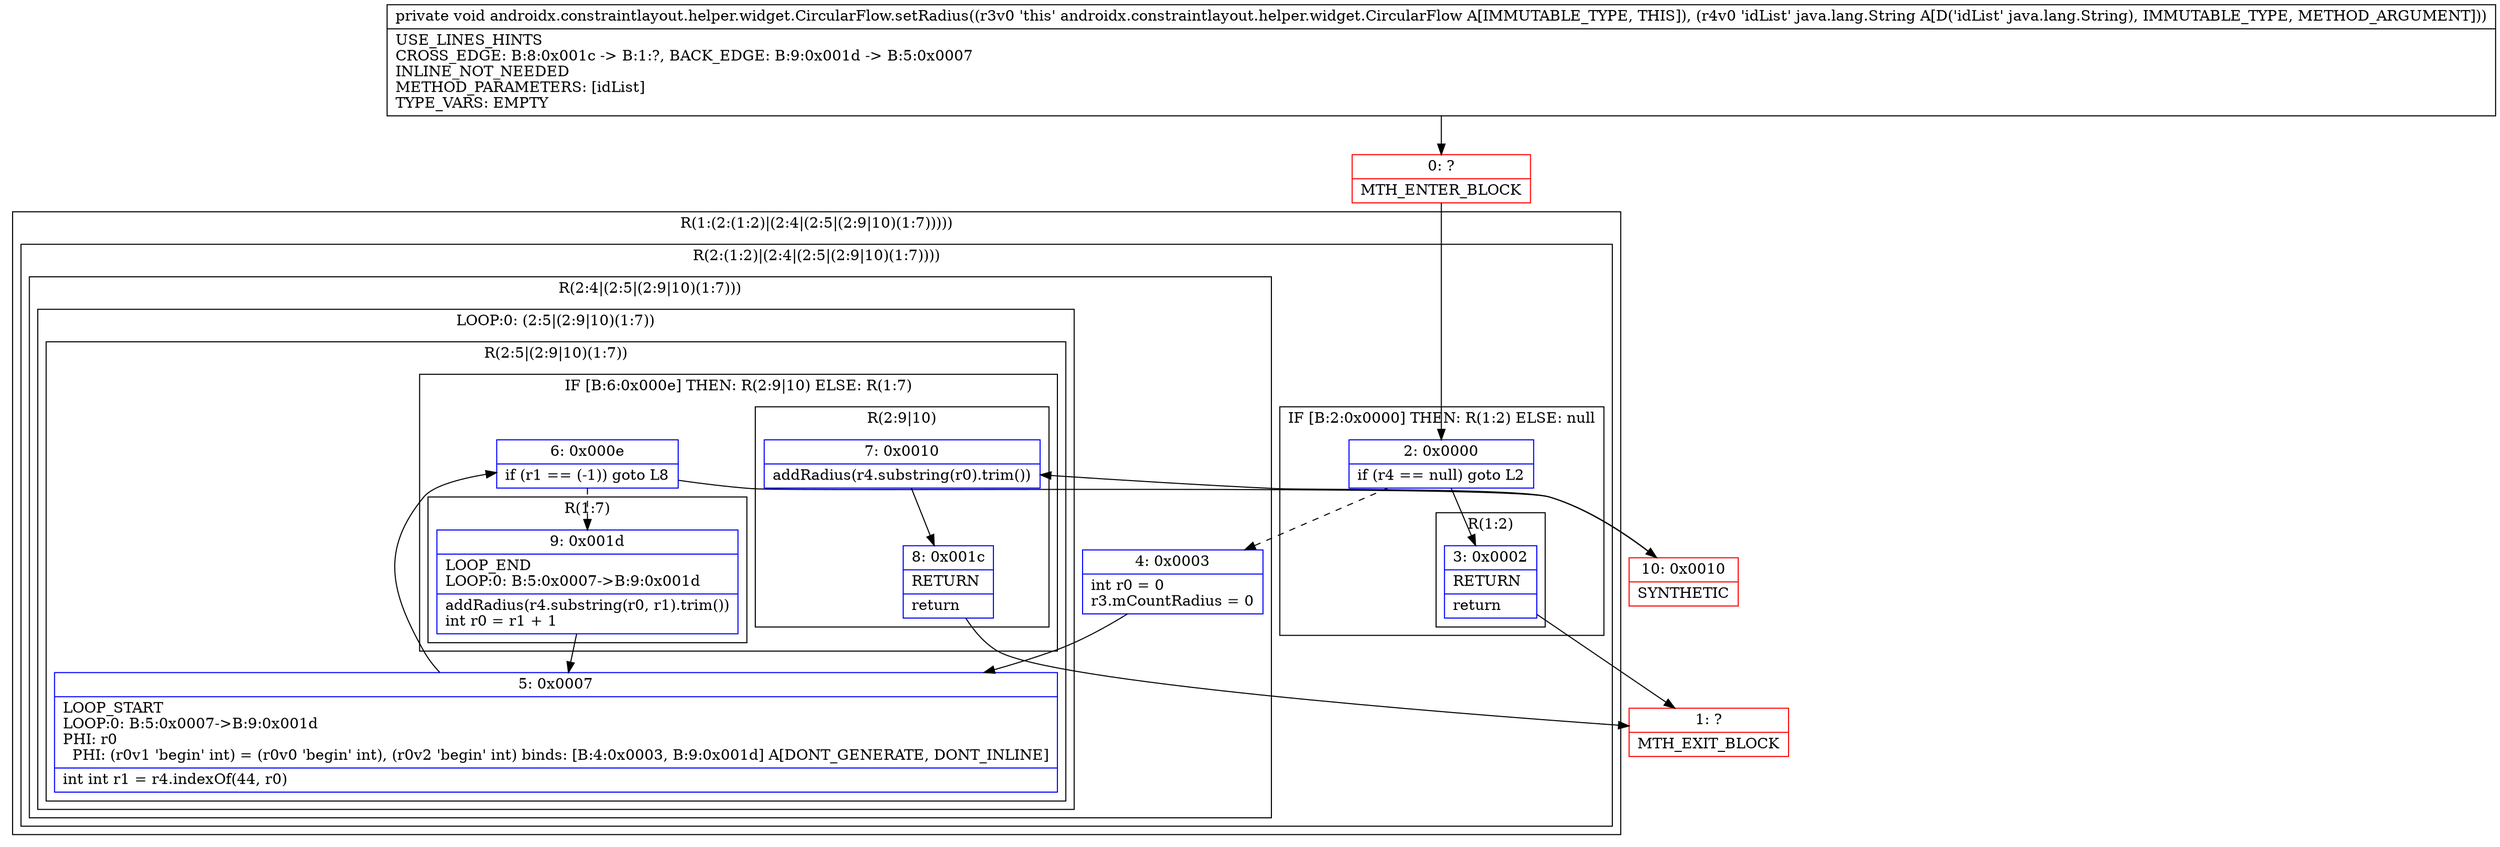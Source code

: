 digraph "CFG forandroidx.constraintlayout.helper.widget.CircularFlow.setRadius(Ljava\/lang\/String;)V" {
subgraph cluster_Region_223008304 {
label = "R(1:(2:(1:2)|(2:4|(2:5|(2:9|10)(1:7)))))";
node [shape=record,color=blue];
subgraph cluster_Region_1019361165 {
label = "R(2:(1:2)|(2:4|(2:5|(2:9|10)(1:7))))";
node [shape=record,color=blue];
subgraph cluster_IfRegion_350306680 {
label = "IF [B:2:0x0000] THEN: R(1:2) ELSE: null";
node [shape=record,color=blue];
Node_2 [shape=record,label="{2\:\ 0x0000|if (r4 == null) goto L2\l}"];
subgraph cluster_Region_1118647204 {
label = "R(1:2)";
node [shape=record,color=blue];
Node_3 [shape=record,label="{3\:\ 0x0002|RETURN\l|return\l}"];
}
}
subgraph cluster_Region_1254225359 {
label = "R(2:4|(2:5|(2:9|10)(1:7)))";
node [shape=record,color=blue];
Node_4 [shape=record,label="{4\:\ 0x0003|int r0 = 0\lr3.mCountRadius = 0\l}"];
subgraph cluster_LoopRegion_428709527 {
label = "LOOP:0: (2:5|(2:9|10)(1:7))";
node [shape=record,color=blue];
subgraph cluster_Region_1689201999 {
label = "R(2:5|(2:9|10)(1:7))";
node [shape=record,color=blue];
Node_5 [shape=record,label="{5\:\ 0x0007|LOOP_START\lLOOP:0: B:5:0x0007\-\>B:9:0x001d\lPHI: r0 \l  PHI: (r0v1 'begin' int) = (r0v0 'begin' int), (r0v2 'begin' int) binds: [B:4:0x0003, B:9:0x001d] A[DONT_GENERATE, DONT_INLINE]\l|int int r1 = r4.indexOf(44, r0)\l}"];
subgraph cluster_IfRegion_388125204 {
label = "IF [B:6:0x000e] THEN: R(2:9|10) ELSE: R(1:7)";
node [shape=record,color=blue];
Node_6 [shape=record,label="{6\:\ 0x000e|if (r1 == (\-1)) goto L8\l}"];
subgraph cluster_Region_1376299543 {
label = "R(2:9|10)";
node [shape=record,color=blue];
Node_7 [shape=record,label="{7\:\ 0x0010|addRadius(r4.substring(r0).trim())\l}"];
Node_8 [shape=record,label="{8\:\ 0x001c|RETURN\l|return\l}"];
}
subgraph cluster_Region_208955813 {
label = "R(1:7)";
node [shape=record,color=blue];
Node_9 [shape=record,label="{9\:\ 0x001d|LOOP_END\lLOOP:0: B:5:0x0007\-\>B:9:0x001d\l|addRadius(r4.substring(r0, r1).trim())\lint r0 = r1 + 1\l}"];
}
}
}
}
}
}
}
Node_0 [shape=record,color=red,label="{0\:\ ?|MTH_ENTER_BLOCK\l}"];
Node_1 [shape=record,color=red,label="{1\:\ ?|MTH_EXIT_BLOCK\l}"];
Node_10 [shape=record,color=red,label="{10\:\ 0x0010|SYNTHETIC\l}"];
MethodNode[shape=record,label="{private void androidx.constraintlayout.helper.widget.CircularFlow.setRadius((r3v0 'this' androidx.constraintlayout.helper.widget.CircularFlow A[IMMUTABLE_TYPE, THIS]), (r4v0 'idList' java.lang.String A[D('idList' java.lang.String), IMMUTABLE_TYPE, METHOD_ARGUMENT]))  | USE_LINES_HINTS\lCROSS_EDGE: B:8:0x001c \-\> B:1:?, BACK_EDGE: B:9:0x001d \-\> B:5:0x0007\lINLINE_NOT_NEEDED\lMETHOD_PARAMETERS: [idList]\lTYPE_VARS: EMPTY\l}"];
MethodNode -> Node_0;Node_2 -> Node_3;
Node_2 -> Node_4[style=dashed];
Node_3 -> Node_1;
Node_4 -> Node_5;
Node_5 -> Node_6;
Node_6 -> Node_9[style=dashed];
Node_6 -> Node_10;
Node_7 -> Node_8;
Node_8 -> Node_1;
Node_9 -> Node_5;
Node_0 -> Node_2;
Node_10 -> Node_7;
}

